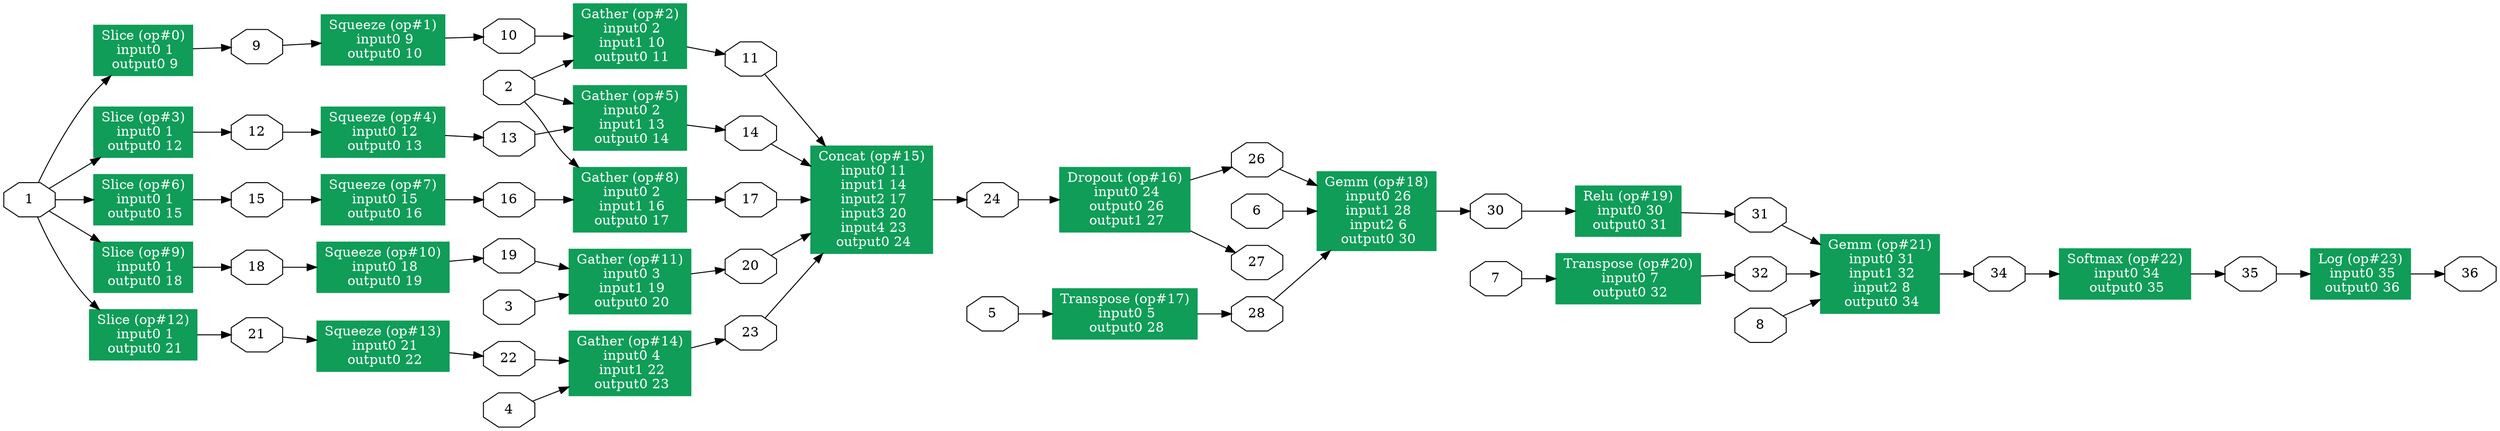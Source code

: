 digraph "torch-jit-export" {
	graph [bb="0,0,2348,445",
		rankdir=LR
	];
	node [label="\N"];
	"Slice (op#0)\n input0 1\n output0 9"	 [URL="javascript:alert('')",
		color="#0F9D58",
		fontcolor="#FFFFFF",
		height=0.73611,
		pos="135,385",
		shape=box,
		style=filled,
		width=1.1528];
	90	 [height=0.5,
		label=9,
		pos="243,392",
		shape=octagon,
		width=0.75];
	"Slice (op#0)\n input0 1\n output0 9" -> 90	 [pos="e,215.98,390.28 176.68,387.69 186.27,388.32 196.42,388.99 205.8,389.61"];
	10	 [height=0.5,
		label=1,
		pos="27,239",
		shape=octagon,
		width=0.75];
	10 -> "Slice (op#0)\n input0 1\n output0 9"	 [pos="e,101.56,358.44 36.281,257.15 46.905,279.38 66.762,317.58 90,346 91.417,347.73 92.915,349.46 94.469,351.16"];
	"Slice (op#3)\n input0 1\n output0 12"	 [URL="javascript:alert('')",
		color="#0F9D58",
		fontcolor="#FFFFFF",
		height=0.73611,
		pos="135,310",
		shape=box,
		style=filled,
		width=1.1528];
	10 -> "Slice (op#3)\n input0 1\n output0 12"	 [pos="e,94.138,283.3 46.951,251.69 57.8,258.96 71.95,268.44 85.678,277.63"];
	"Slice (op#6)\n input0 1\n output0 15"	 [URL="javascript:alert('')",
		color="#0F9D58",
		fontcolor="#FFFFFF",
		height=0.73611,
		pos="135,239",
		shape=box,
		style=filled,
		width=1.1528];
	10 -> "Slice (op#6)\n input0 1\n output0 15"	 [pos="e,93.245,239 54.202,239 62.939,239 72.993,239 82.956,239"];
	"Slice (op#9)\n input0 1\n output0 18"	 [URL="javascript:alert('')",
		color="#0F9D58",
		fontcolor="#FFFFFF",
		height=0.73611,
		pos="135,168",
		shape=box,
		style=filled,
		width=1.1528];
	10 -> "Slice (op#9)\n input0 1\n output0 18"	 [pos="e,94.138,194.7 46.951,226.31 57.8,219.04 71.95,209.56 85.678,200.37"];
	"Slice (op#12)\n input0 1\n output0 21"	 [URL="javascript:alert('')",
		color="#0F9D58",
		fontcolor="#FFFFFF",
		height=0.73611,
		pos="135,94",
		shape=box,
		style=filled,
		width=1.25];
	10 -> "Slice (op#12)\n input0 1\n output0 21"	 [pos="e,101.58,120.57 36.504,220.63 47.208,198.56 67.002,161.01 90,133 91.421,131.27 92.921,129.55 94.477,127.85"];
	"Squeeze (op#1)\n input0 9\n output0 10"	 [URL="javascript:alert('')",
		color="#0F9D58",
		fontcolor="#FFFFFF",
		height=0.73611,
		pos="360,407",
		shape=box,
		style=filled,
		width=1.4028];
	90 -> "Squeeze (op#1)\n input0 9\n output0 10"	 [pos="e,309.46,400.54 270.1,395.4 278.84,396.54 288.99,397.87 299.23,399.2"];
	100	 [height=0.5,
		label=10,
		pos="477,411",
		shape=octagon,
		width=0.75];
	"Squeeze (op#1)\n input0 9\n output0 10" -> 100	 [pos="e,449.9,410.09 410.77,408.73 420.56,409.07 430.66,409.42 439.9,409.74"];
	"Gather (op#2)\n input0 2\n input1 10\n output0 11"	 [URL="javascript:alert('')",
		color="#0F9D58",
		fontcolor="#FFFFFF",
		height=0.94444,
		pos="590,411",
		shape=box,
		style=filled,
		width=1.2917];
	100 -> "Gather (op#2)\n input0 2\n input1 10\n output0 11"	 [pos="e,543.14,411 504.02,411 512.77,411 522.89,411 533.04,411"];
	110	 [height=0.5,
		label=11,
		pos="703,387",
		shape=octagon,
		width=0.75];
	"Gather (op#2)\n input0 2\n input1 10\n output0 11" -> 110	 [pos="e,675.7,392.69 636.79,401.1 646.42,399.02 656.46,396.85 665.69,394.85"];
	20	 [height=0.5,
		label=2,
		pos="477,357",
		shape=octagon,
		width=0.75];
	20 -> "Gather (op#2)\n input0 2\n input1 10\n output0 11"	 [pos="e,543.05,388.65 499.67,367.54 509.52,372.33 521.67,378.25 533.81,384.15"];
	"Gather (op#5)\n input0 2\n input1 13\n output0 14"	 [URL="javascript:alert('')",
		color="#0F9D58",
		fontcolor="#FFFFFF",
		height=0.94444,
		pos="590,325",
		shape=box,
		style=filled,
		width=1.2917];
	20 -> "Gather (op#5)\n input0 2\n input1 13\n output0 14"	 [pos="e,543.14,338.22 504.02,349.5 512.86,346.95 523.11,344 533.35,341.04"];
	"Gather (op#8)\n input0 2\n input1 16\n output0 17"	 [URL="javascript:alert('')",
		color="#0F9D58",
		fontcolor="#FFFFFF",
		height=0.94444,
		pos="590,239",
		shape=box,
		style=filled,
		width=1.2917];
	20 -> "Gather (op#8)\n input0 2\n input1 16\n output0 17"	 [pos="e,548.77,273.06 493.19,341.88 496.82,338.09 500.63,333.96 504,330 521.28,309.69 521.88,301.57 540,282 540.52,281.44 541.04,280.88 \
541.58,280.32"];
	"Concat (op#15)\n input0 11\n input1 14\n input2 17\n input3 20\n input4 23\n output0 24"	 [URL="javascript:alert('')",
		color="#0F9D58",
		fontcolor="#FFFFFF",
		height=1.5694,
		pos="816.5,239",
		shape=box,
		style=filled,
		width=1.4028];
	110 -> "Concat (op#15)\n input0 11\n input1 14\n input2 17\n input3 20\n input4 23\n output0 24"	 [pos="e,772.73,295.78 716.57,370.31 728.8,354.08 748.17,328.36 766.55,303.98"];
	120	 [height=0.5,
		label=12,
		pos="243,310",
		shape=octagon,
		width=0.75];
	"Slice (op#3)\n input0 1\n output0 12" -> 120	 [pos="e,215.98,310 176.68,310 186.27,310 196.42,310 205.8,310"];
	"Squeeze (op#4)\n input0 12\n output0 13"	 [URL="javascript:alert('')",
		color="#0F9D58",
		fontcolor="#FFFFFF",
		height=0.73611,
		pos="360,310",
		shape=box,
		style=filled,
		width=1.4028];
	120 -> "Squeeze (op#4)\n input0 12\n output0 13"	 [pos="e,309.46,310 270.1,310 278.84,310 288.99,310 299.23,310"];
	130	 [height=0.5,
		label=13,
		pos="477,303",
		shape=octagon,
		width=0.75];
	"Squeeze (op#4)\n input0 12\n output0 13" -> 130	 [pos="e,449.9,304.59 410.77,306.97 420.56,306.37 430.66,305.76 439.9,305.2"];
	130 -> "Gather (op#5)\n input0 2\n input1 13\n output0 14"	 [pos="e,543.14,315.91 504.02,308.16 512.77,309.89 522.89,311.9 533.04,313.91"];
	140	 [height=0.5,
		label=14,
		pos="703,309",
		shape=octagon,
		width=0.75];
	"Gather (op#5)\n input0 2\n input1 13\n output0 14" -> 140	 [pos="e,675.7,312.79 636.79,318.4 646.42,317.01 656.46,315.56 665.69,314.23"];
	140 -> "Concat (op#15)\n input0 11\n input1 14\n input2 17\n input3 20\n input4 23\n output0 24"	 [pos="e,765.91,270.13 723.17,296.97 732.78,290.93 744.99,283.27 757.36,275.5"];
	150	 [height=0.5,
		label=15,
		pos="243,239",
		shape=octagon,
		width=0.75];
	"Slice (op#6)\n input0 1\n output0 15" -> 150	 [pos="e,215.98,239 176.68,239 186.27,239 196.42,239 205.8,239"];
	"Squeeze (op#7)\n input0 15\n output0 16"	 [URL="javascript:alert('')",
		color="#0F9D58",
		fontcolor="#FFFFFF",
		height=0.73611,
		pos="360,239",
		shape=box,
		style=filled,
		width=1.4028];
	150 -> "Squeeze (op#7)\n input0 15\n output0 16"	 [pos="e,309.46,239 270.1,239 278.84,239 288.99,239 299.23,239"];
	160	 [height=0.5,
		label=16,
		pos="477,239",
		shape=octagon,
		width=0.75];
	"Squeeze (op#7)\n input0 15\n output0 16" -> 160	 [pos="e,449.9,239 410.77,239 420.56,239 430.66,239 439.9,239"];
	160 -> "Gather (op#8)\n input0 2\n input1 16\n output0 17"	 [pos="e,543.14,239 504.02,239 512.77,239 522.89,239 533.04,239"];
	170	 [height=0.5,
		label=17,
		pos="703,239",
		shape=octagon,
		width=0.75];
	"Gather (op#8)\n input0 2\n input1 16\n output0 17" -> 170	 [pos="e,675.7,239 636.79,239 646.42,239 656.46,239 665.69,239"];
	170 -> "Concat (op#15)\n input0 11\n input1 14\n input2 17\n input3 20\n input4 23\n output0 24"	 [pos="e,765.88,239 730.14,239 737.91,239 746.75,239 755.73,239"];
	180	 [height=0.5,
		label=18,
		pos="243,168",
		shape=octagon,
		width=0.75];
	"Slice (op#9)\n input0 1\n output0 18" -> 180	 [pos="e,215.98,168 176.68,168 186.27,168 196.42,168 205.8,168"];
	"Squeeze (op#10)\n input0 18\n output0 19"	 [URL="javascript:alert('')",
		color="#0F9D58",
		fontcolor="#FFFFFF",
		height=0.73611,
		pos="360,168",
		shape=box,
		style=filled,
		width=1.5];
	180 -> "Squeeze (op#10)\n input0 18\n output0 19"	 [pos="e,305.75,168 270.1,168 277.8,168 286.59,168 295.57,168"];
	190	 [height=0.5,
		label=19,
		pos="477,180",
		shape=octagon,
		width=0.75];
	"Squeeze (op#10)\n input0 18\n output0 19" -> 190	 [pos="e,449.71,177.26 414.12,173.54 422.72,174.44 431.44,175.35 439.52,176.19"];
	"Gather (op#11)\n input0 3\n input1 19\n output0 20"	 [URL="javascript:alert('')",
		color="#0F9D58",
		fontcolor="#FFFFFF",
		height=0.94444,
		pos="590,153",
		shape=box,
		style=filled,
		width=1.3889];
	190 -> "Gather (op#11)\n input0 3\n input1 19\n output0 20"	 [pos="e,539.6,165.02 504.02,173.67 511.84,171.77 520.75,169.6 529.79,167.4"];
	200	 [height=0.5,
		label=20,
		pos="703,169",
		shape=octagon,
		width=0.75];
	"Gather (op#11)\n input0 3\n input1 19\n output0 20" -> 200	 [pos="e,675.77,165.22 640.01,160.06 648.67,161.31 657.54,162.59 665.76,163.78"];
	30	 [height=0.5,
		label=3,
		pos="477,126",
		shape=octagon,
		width=0.75];
	30 -> "Gather (op#11)\n input0 3\n input1 19\n output0 20"	 [pos="e,539.6,140.98 504.02,132.33 511.84,134.23 520.75,136.4 529.79,138.6"];
	200 -> "Concat (op#15)\n input0 11\n input1 14\n input2 17\n input3 20\n input4 23\n output0 24"	 [pos="e,765.91,207.87 723.17,181.03 732.78,187.07 744.99,194.73 757.36,202.5"];
	210	 [height=0.5,
		label=21,
		pos="243,88",
		shape=octagon,
		width=0.75];
	"Slice (op#12)\n input0 1\n output0 21" -> 210	 [pos="e,215.83,89.481 180.03,91.508 188.59,91.023 197.47,90.52 205.75,90.052"];
	"Squeeze (op#13)\n input0 21\n output0 22"	 [URL="javascript:alert('')",
		color="#0F9D58",
		fontcolor="#FFFFFF",
		height=0.73611,
		pos="360,85",
		shape=box,
		style=filled,
		width=1.5];
	210 -> "Squeeze (op#13)\n input0 21\n output0 22"	 [pos="e,305.75,86.389 270.1,87.319 277.8,87.118 286.59,86.889 295.57,86.655"];
	220	 [height=0.5,
		label=22,
		pos="477,72",
		shape=octagon,
		width=0.75];
	"Squeeze (op#13)\n input0 21\n output0 22" -> 220	 [pos="e,449.71,74.972 414.12,78.995 422.72,78.023 431.44,77.037 439.52,76.123"];
	"Gather (op#14)\n input0 4\n input1 22\n output0 23"	 [URL="javascript:alert('')",
		color="#0F9D58",
		fontcolor="#FFFFFF",
		height=0.94444,
		pos="590,67",
		shape=box,
		style=filled,
		width=1.3889];
	220 -> "Gather (op#14)\n input0 4\n input1 22\n output0 23"	 [pos="e,539.6,69.225 504.02,70.828 511.75,70.48 520.56,70.083 529.5,69.68"];
	230	 [height=0.5,
		label=23,
		pos="703,83",
		shape=octagon,
		width=0.75];
	"Gather (op#14)\n input0 4\n input1 22\n output0 23" -> 230	 [pos="e,675.77,79.22 640.01,74.064 648.67,75.312 657.54,76.591 665.76,77.777"];
	40	 [height=0.5,
		label=4,
		pos="477,18",
		shape=octagon,
		width=0.75];
	40 -> "Gather (op#14)\n input0 4\n input1 22\n output0 23"	 [pos="e,539.98,45.361 500.46,27.916 509.28,31.809 519.85,36.475 530.57,41.205"];
	230 -> "Concat (op#15)\n input0 11\n input1 14\n input2 17\n input3 20\n input4 23\n output0 24"	 [pos="e,774.91,182.21 716.14,99.992 728.88,117.81 749.69,146.93 768.98,173.92"];
	240	 [height=0.5,
		label=24,
		pos="930,239",
		shape=octagon,
		width=0.75];
	"Concat (op#15)\n input0 11\n input1 14\n input2 17\n input3 20\n input4 23\n output0 24" -> 240	 [pos="e,902.82,239 867.05,239 875.72,239 884.6,239 892.82,239"];
	"Dropout (op#16)\n input0 24\n output0 26\n output1 27"	 [URL="javascript:alert('')",
		color="#0F9D58",
		fontcolor="#FFFFFF",
		height=0.94444,
		pos="1052.5,239",
		shape=box,
		style=filled,
		width=1.5];
	240 -> "Dropout (op#16)\n input0 24\n output0 26\n output1 27"	 [pos="e,998.18,239 957.15,239 966.37,239 977.18,239 988.13,239"];
	260	 [height=0.5,
		label=26,
		pos="1175,281",
		shape=octagon,
		width=0.75];
	"Dropout (op#16)\n input0 24\n output0 26\n output1 27" -> 260	 [pos="e,1149.4,272.42 1106.7,257.54 1118,261.47 1129.6,265.52 1139.9,269.12"];
	270	 [height=0.5,
		label=27,
		pos="1175,173",
		shape=octagon,
		width=0.75];
	"Dropout (op#16)\n input0 24\n output0 26\n output1 27" -> 270	 [pos="e,1153.3,184.31 1106.7,209.86 1119.6,202.79 1133,195.48 1144.3,189.26"];
	"Gemm (op#18)\n input0 26\n input1 28\n input2 6\n output0 30"	 [URL="javascript:alert('')",
		color="#0F9D58",
		fontcolor="#FFFFFF",
		height=1.1528,
		pos="1288.5,227",
		shape=box,
		style=filled,
		width=1.4028];
	260 -> "Gemm (op#18)\n input0 26\n input1 28\n input2 6\n output0 30"	 [pos="e,1237.6,251.15 1197.8,270.46 1206.7,266.14 1217.5,260.92 1228.4,255.61"];
	"Transpose (op#17)\n input0 5\n output0 28"	 [URL="javascript:alert('')",
		color="#0F9D58",
		fontcolor="#FFFFFF",
		height=0.73611,
		pos="1052.5,119",
		shape=box,
		style=filled,
		width=1.6528];
	280	 [height=0.5,
		label=28,
		pos="1175,119",
		shape=octagon,
		width=0.75];
	"Transpose (op#17)\n input0 5\n output0 28" -> 280	 [pos="e,1147.7,119 1112.3,119 1121,119 1129.7,119 1137.7,119"];
	50	 [height=0.5,
		label=5,
		pos="930,119",
		shape=octagon,
		width=0.75];
	50 -> "Transpose (op#17)\n input0 5\n output0 28"	 [pos="e,992.76,119 957.15,119 964.79,119 973.53,119 982.53,119"];
	280 -> "Gemm (op#18)\n input0 26\n input1 28\n input2 6\n output0 30"	 [pos="e,1244.3,185.11 1191.5,134.02 1203.3,145.48 1220.3,161.95 1236.8,177.86"];
	300	 [height=0.5,
		label=30,
		pos="1402,227",
		shape=octagon,
		width=0.75];
	"Gemm (op#18)\n input0 26\n input1 28\n input2 6\n output0 30" -> 300	 [pos="e,1374.8,227 1339.1,227 1347.7,227 1356.6,227 1364.8,227"];
	60	 [height=0.5,
		label=6,
		pos="1175,227",
		shape=octagon,
		width=0.75];
	60 -> "Gemm (op#18)\n input0 26\n input1 28\n input2 6\n output0 30"	 [pos="e,1237.9,227 1202.1,227 1209.9,227 1218.7,227 1227.7,227"];
	"Relu (op#19)\n input0 30\n output0 31"	 [URL="javascript:alert('')",
		color="#0F9D58",
		fontcolor="#FFFFFF",
		height=0.73611,
		pos="1524.5,227",
		shape=box,
		style=filled,
		width=1.2361];
	300 -> "Relu (op#19)\n input0 30\n output0 31"	 [pos="e,1479.9,227 1429.1,227 1441.1,227 1455.6,227 1469.7,227"];
	310	 [height=0.5,
		label=31,
		pos="1647,222",
		shape=octagon,
		width=0.75];
	"Relu (op#19)\n input0 30\n output0 31" -> 310	 [pos="e,1619.7,223.09 1569,225.19 1582.3,224.64 1596.7,224.04 1609.5,223.52"];
	"Gemm (op#21)\n input0 31\n input1 32\n input2 8\n output0 34"	 [URL="javascript:alert('')",
		color="#0F9D58",
		fontcolor="#FFFFFF",
		height=1.1528,
		pos="1760.5,164",
		shape=box,
		style=filled,
		width=1.4028];
	310 -> "Gemm (op#21)\n input0 31\n input1 32\n input2 8\n output0 34"	 [pos="e,1709.9,189.78 1669,211.09 1678.1,206.33 1689.4,200.48 1700.8,194.54"];
	"Transpose (op#20)\n input0 7\n output0 32"	 [URL="javascript:alert('')",
		color="#0F9D58",
		fontcolor="#FFFFFF",
		height=0.73611,
		pos="1524.5,156",
		shape=box,
		style=filled,
		width=1.6528];
	320	 [height=0.5,
		label=32,
		pos="1647,164",
		shape=octagon,
		width=0.75];
	"Transpose (op#20)\n input0 7\n output0 32" -> 320	 [pos="e,1619.7,162.26 1584.3,159.91 1593,160.48 1601.7,161.06 1609.7,161.59"];
	70	 [height=0.5,
		label=7,
		pos="1402,156",
		shape=octagon,
		width=0.75];
	70 -> "Transpose (op#20)\n input0 7\n output0 32"	 [pos="e,1464.8,156 1429.1,156 1436.8,156 1445.5,156 1454.5,156"];
	320 -> "Gemm (op#21)\n input0 31\n input1 32\n input2 8\n output0 34"	 [pos="e,1709.9,164 1674.1,164 1681.9,164 1690.7,164 1699.7,164"];
	340	 [height=0.5,
		label=34,
		pos="1874,164",
		shape=octagon,
		width=0.75];
	"Gemm (op#21)\n input0 31\n input1 32\n input2 8\n output0 34" -> 340	 [pos="e,1846.8,164 1811.1,164 1819.7,164 1828.6,164 1836.8,164"];
	80	 [height=0.5,
		label=8,
		pos="1647,110",
		shape=octagon,
		width=0.75];
	80 -> "Gemm (op#21)\n input0 31\n input1 32\n input2 8\n output0 34"	 [pos="e,1709.6,139.85 1669.8,120.54 1678.7,124.86 1689.5,130.08 1700.4,135.39"];
	"Softmax (op#22)\n input0 34\n output0 35"	 [URL="javascript:alert('')",
		color="#0F9D58",
		fontcolor="#FFFFFF",
		height=0.73611,
		pos="1992,164",
		shape=box,
		style=filled,
		width=1.5278];
	340 -> "Softmax (op#22)\n input0 34\n output0 35"	 [pos="e,1936.6,164 1901,164 1908.7,164 1917.5,164 1926.4,164"];
	350	 [height=0.5,
		label=35,
		pos="2110,164",
		shape=octagon,
		width=0.75];
	"Softmax (op#22)\n input0 34\n output0 35" -> 350	 [pos="e,2082.8,164 2047.3,164 2055.9,164 2064.6,164 2072.7,164"];
	"Log (op#23)\n input0 35\n output0 36"	 [URL="javascript:alert('')",
		color="#0F9D58",
		fontcolor="#FFFFFF",
		height=0.73611,
		pos="2215.5,164",
		shape=box,
		style=filled,
		width=1.1806];
	350 -> "Log (op#23)\n input0 35\n output0 36"	 [pos="e,2172.7,164 2137.1,164 2144.9,164 2153.6,164 2162.4,164"];
	360	 [height=0.5,
		label=36,
		pos="2321,164",
		shape=octagon,
		width=0.75];
	"Log (op#23)\n input0 35\n output0 36" -> 360	 [pos="e,2294,164 2258,164 2266.5,164 2275.5,164 2283.8,164"];
}
